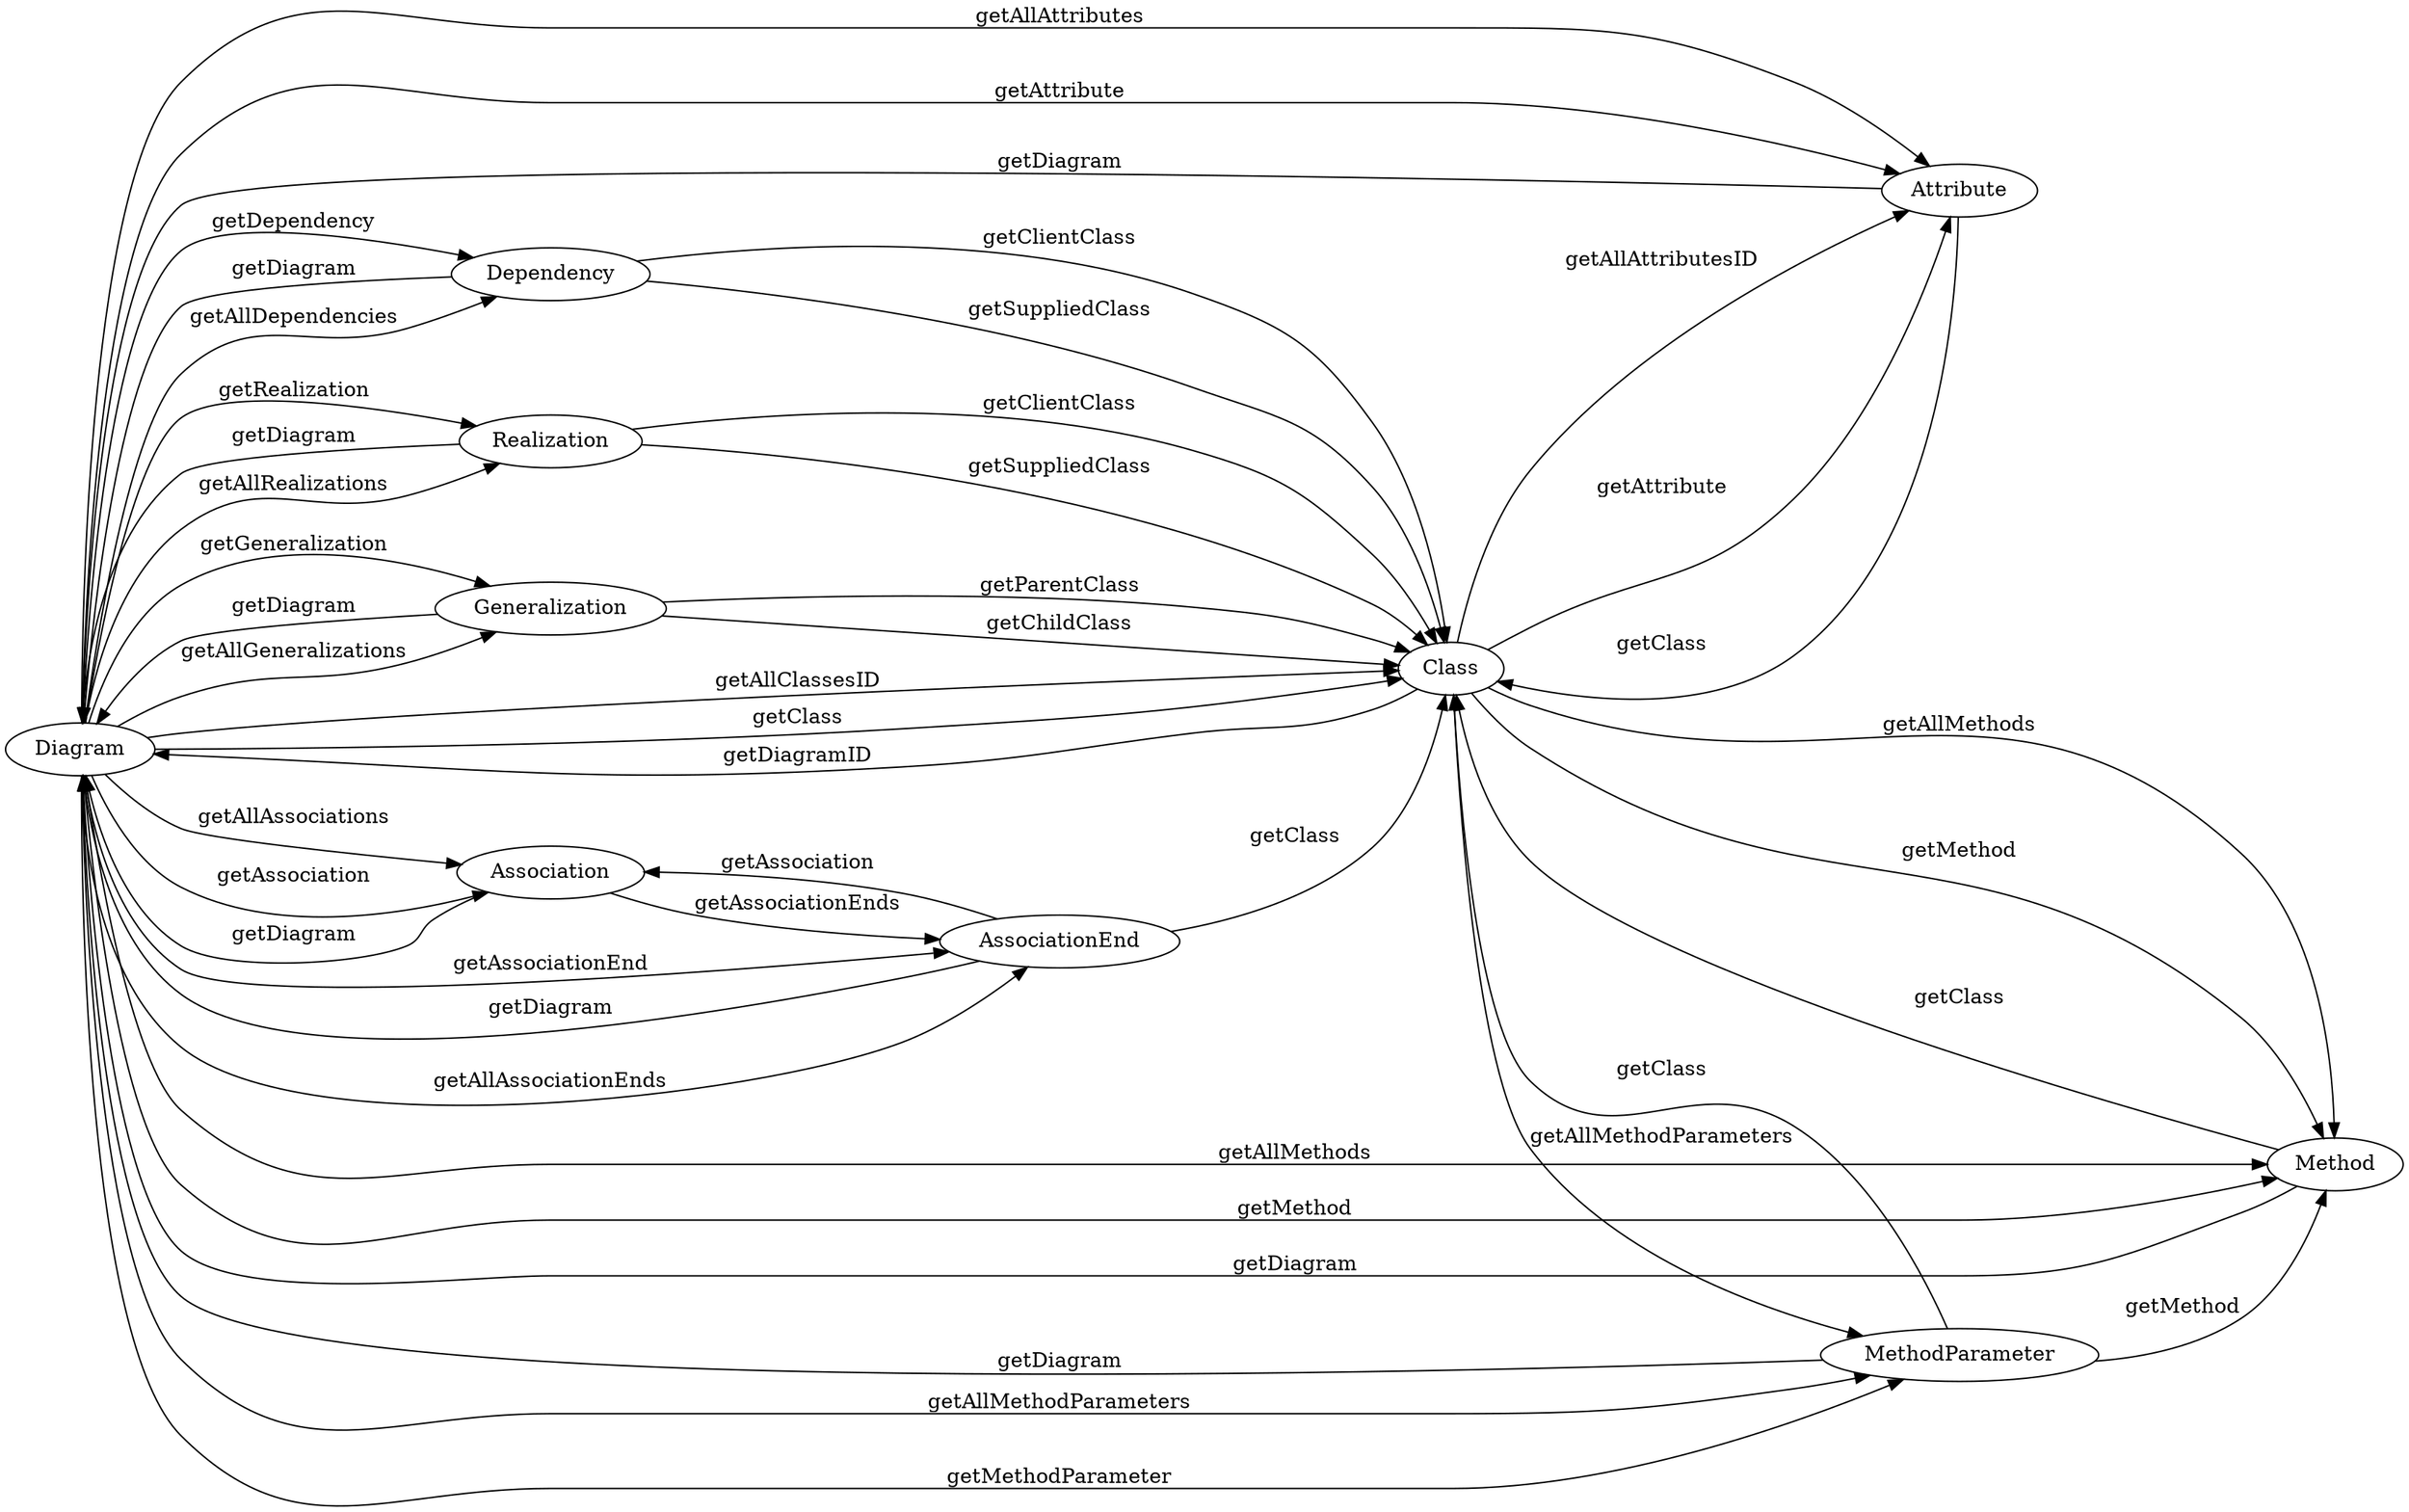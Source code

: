 digraph Automaton {
rankdir = LR
0 [label = "Diagram"];
1 [label = "Class"];
2 [label = "Attribute"];
3 [label = "Method"];
4 [label = "MethodParameter"];
5 [label = "Association"];
6 [label = "AssociationEnd"];
7 [label = "Dependency"];
8 [label = "Realization"];
9 [label = "Generalization"];

0 -> 1 [label = "getAllClassesID"]
0 -> 1 [label = "getClass"]
0 -> 2 [label = "getAllAttributes"]
0 -> 2 [label = "getAttribute"]
0 -> 3 [label = "getAllMethods"]
0 -> 3 [label = "getMethod"]
0 -> 4 [label = "getAllMethodParameters"]
0 -> 4 [label = "getMethodParameter"]
0 -> 5 [label = "getAllAssociations"]
0 -> 5 [label = "getAssociation"]
0 -> 6 [label = "getAllAssociationEnds"]
0 -> 6 [label = "getAssociationEnd"]
0 -> 7 [label = "getAllDependencies"]
0 -> 7 [label = "getDependency"]
0 -> 8 [label = "getAllRealizations"]
0 -> 8 [label = "getRealization"]
0 -> 9 [label = "getAllGeneralizations"]
0 -> 9 [label = "getGeneralization"]

1 -> 0 [label = "getDiagramID"]
1 -> 2 [label = "getAllAttributesID"]
1 -> 2 [label = "getAttribute"]
1 -> 3 [label = "getAllMethods"]
1 -> 3 [label = "getMethod"]
1 -> 4 [label = "getAllMethodParameters"]

2 -> 0 [label = "getDiagram"]
2 -> 1 [label = "getClass"]

3 -> 0 [label = "getDiagram"]
3 -> 1 [label = "getClass"]

4 -> 0 [label = "getDiagram"]
4 -> 1 [label = "getClass"]
4 -> 3 [label = "getMethod"]

5 -> 0 [label = "getDiagram"]
5 -> 6 [label = "getAssociationEnds"]

6 -> 0 [label = "getDiagram"]
6 -> 5 [label = "getAssociation"]
6 -> 1 [label = "getClass"]

7 -> 0 [label = "getDiagram"]
7 -> 1 [label = "getSuppliedClass"]
7 -> 1 [label = "getClientClass"]

8 -> 0 [label = "getDiagram"]
8 -> 1 [label = "getSuppliedClass"]
8 -> 1 [label = "getClientClass"]

9 -> 0 [label = "getDiagram"]
9 -> 1 [label = "getChildClass"]
9 -> 1 [label = "getParentClass"]
}

